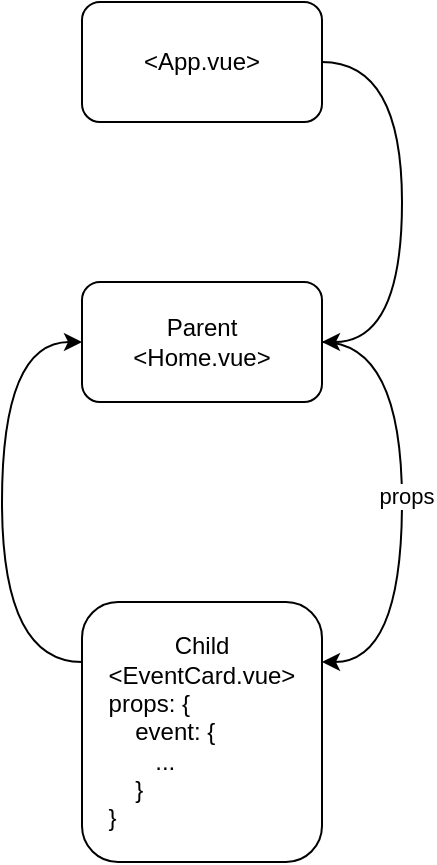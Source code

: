 <mxfile version="17.5.0" type="gitlab">
  <diagram id="QWF3f0W1oyIi_zyJA4_b" name="Page-1">
    <mxGraphModel dx="943" dy="582" grid="1" gridSize="10" guides="1" tooltips="1" connect="1" arrows="1" fold="1" page="1" pageScale="1" pageWidth="850" pageHeight="1100" math="0" shadow="0">
      <root>
        <mxCell id="0" />
        <mxCell id="1" parent="0" />
        <mxCell id="CRvdhi0CrrDJGaH9VDU_-3" style="edgeStyle=orthogonalEdgeStyle;rounded=0;orthogonalLoop=1;jettySize=auto;html=1;curved=1;" edge="1" parent="1" source="CRvdhi0CrrDJGaH9VDU_-1" target="CRvdhi0CrrDJGaH9VDU_-2">
          <mxGeometry relative="1" as="geometry">
            <Array as="points">
              <mxPoint x="480" y="270" />
              <mxPoint x="480" y="430" />
            </Array>
          </mxGeometry>
        </mxCell>
        <mxCell id="CRvdhi0CrrDJGaH9VDU_-5" value="props" style="edgeLabel;html=1;align=center;verticalAlign=middle;resizable=0;points=[];" vertex="1" connectable="0" parent="CRvdhi0CrrDJGaH9VDU_-3">
          <mxGeometry x="-0.031" y="2" relative="1" as="geometry">
            <mxPoint as="offset" />
          </mxGeometry>
        </mxCell>
        <mxCell id="CRvdhi0CrrDJGaH9VDU_-1" value="Parent&lt;br&gt;&amp;lt;Home.vue&amp;gt;" style="rounded=1;whiteSpace=wrap;html=1;" vertex="1" parent="1">
          <mxGeometry x="320" y="240" width="120" height="60" as="geometry" />
        </mxCell>
        <mxCell id="CRvdhi0CrrDJGaH9VDU_-4" style="edgeStyle=orthogonalEdgeStyle;curved=1;rounded=0;orthogonalLoop=1;jettySize=auto;html=1;" edge="1" parent="1" source="CRvdhi0CrrDJGaH9VDU_-2" target="CRvdhi0CrrDJGaH9VDU_-1">
          <mxGeometry relative="1" as="geometry">
            <Array as="points">
              <mxPoint x="280" y="430" />
              <mxPoint x="280" y="270" />
            </Array>
          </mxGeometry>
        </mxCell>
        <mxCell id="CRvdhi0CrrDJGaH9VDU_-2" value="Child&lt;br&gt;&amp;lt;EventCard.vue&amp;gt;&lt;br&gt;&lt;div style=&quot;text-align: left&quot;&gt;&lt;span&gt;props: {&lt;/span&gt;&lt;/div&gt;&lt;div style=&quot;text-align: left&quot;&gt;&lt;span&gt;&amp;nbsp; &amp;nbsp; event: {&lt;/span&gt;&lt;/div&gt;&lt;div style=&quot;text-align: left&quot;&gt;&lt;span&gt;&amp;nbsp; &amp;nbsp; &amp;nbsp; &amp;nbsp;...&amp;nbsp;&lt;/span&gt;&lt;/div&gt;&lt;div style=&quot;text-align: left&quot;&gt;&lt;span&gt;&amp;nbsp; &amp;nbsp; }&lt;/span&gt;&lt;/div&gt;&lt;div style=&quot;text-align: left&quot;&gt;&lt;span&gt;}&lt;/span&gt;&lt;/div&gt;" style="rounded=1;whiteSpace=wrap;html=1;" vertex="1" parent="1">
          <mxGeometry x="320" y="400" width="120" height="130" as="geometry" />
        </mxCell>
        <mxCell id="CRvdhi0CrrDJGaH9VDU_-7" style="edgeStyle=orthogonalEdgeStyle;curved=1;rounded=0;orthogonalLoop=1;jettySize=auto;html=1;" edge="1" parent="1" source="CRvdhi0CrrDJGaH9VDU_-6" target="CRvdhi0CrrDJGaH9VDU_-1">
          <mxGeometry relative="1" as="geometry">
            <Array as="points">
              <mxPoint x="480" y="130" />
              <mxPoint x="480" y="270" />
            </Array>
          </mxGeometry>
        </mxCell>
        <mxCell id="CRvdhi0CrrDJGaH9VDU_-6" value="&amp;lt;App.vue&amp;gt;" style="rounded=1;whiteSpace=wrap;html=1;" vertex="1" parent="1">
          <mxGeometry x="320" y="100" width="120" height="60" as="geometry" />
        </mxCell>
      </root>
    </mxGraphModel>
  </diagram>
</mxfile>
